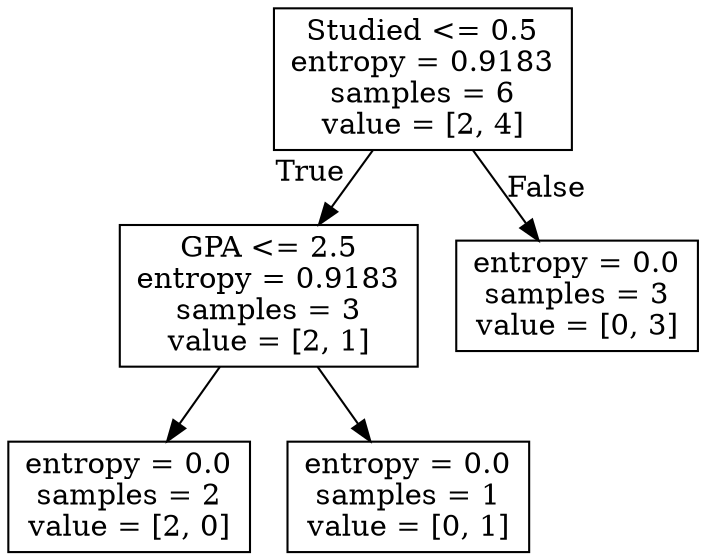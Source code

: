 digraph Tree {
node [shape=box] ;
0 [label="Studied <= 0.5\nentropy = 0.9183\nsamples = 6\nvalue = [2, 4]"] ;
1 [label="GPA <= 2.5\nentropy = 0.9183\nsamples = 3\nvalue = [2, 1]"] ;
0 -> 1 [labeldistance=2.5, labelangle=45, headlabel="True"] ;
2 [label="entropy = 0.0\nsamples = 2\nvalue = [2, 0]"] ;
1 -> 2 ;
3 [label="entropy = 0.0\nsamples = 1\nvalue = [0, 1]"] ;
1 -> 3 ;
4 [label="entropy = 0.0\nsamples = 3\nvalue = [0, 3]"] ;
0 -> 4 [labeldistance=2.5, labelangle=-45, headlabel="False"] ;
}